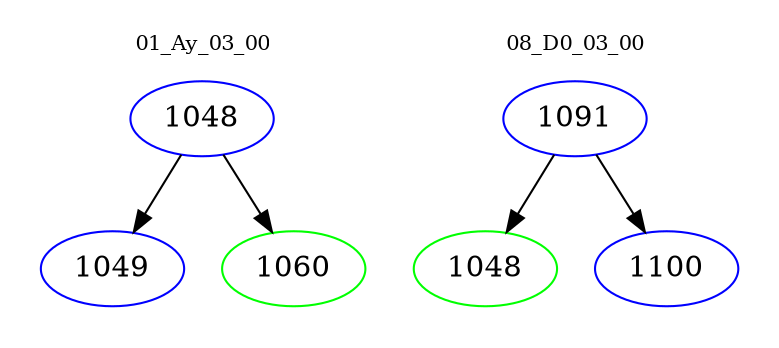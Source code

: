 digraph{
subgraph cluster_0 {
color = white
label = "01_Ay_03_00";
fontsize=10;
T0_1048 [label="1048", color="blue"]
T0_1048 -> T0_1049 [color="black"]
T0_1049 [label="1049", color="blue"]
T0_1048 -> T0_1060 [color="black"]
T0_1060 [label="1060", color="green"]
}
subgraph cluster_1 {
color = white
label = "08_D0_03_00";
fontsize=10;
T1_1091 [label="1091", color="blue"]
T1_1091 -> T1_1048 [color="black"]
T1_1048 [label="1048", color="green"]
T1_1091 -> T1_1100 [color="black"]
T1_1100 [label="1100", color="blue"]
}
}
